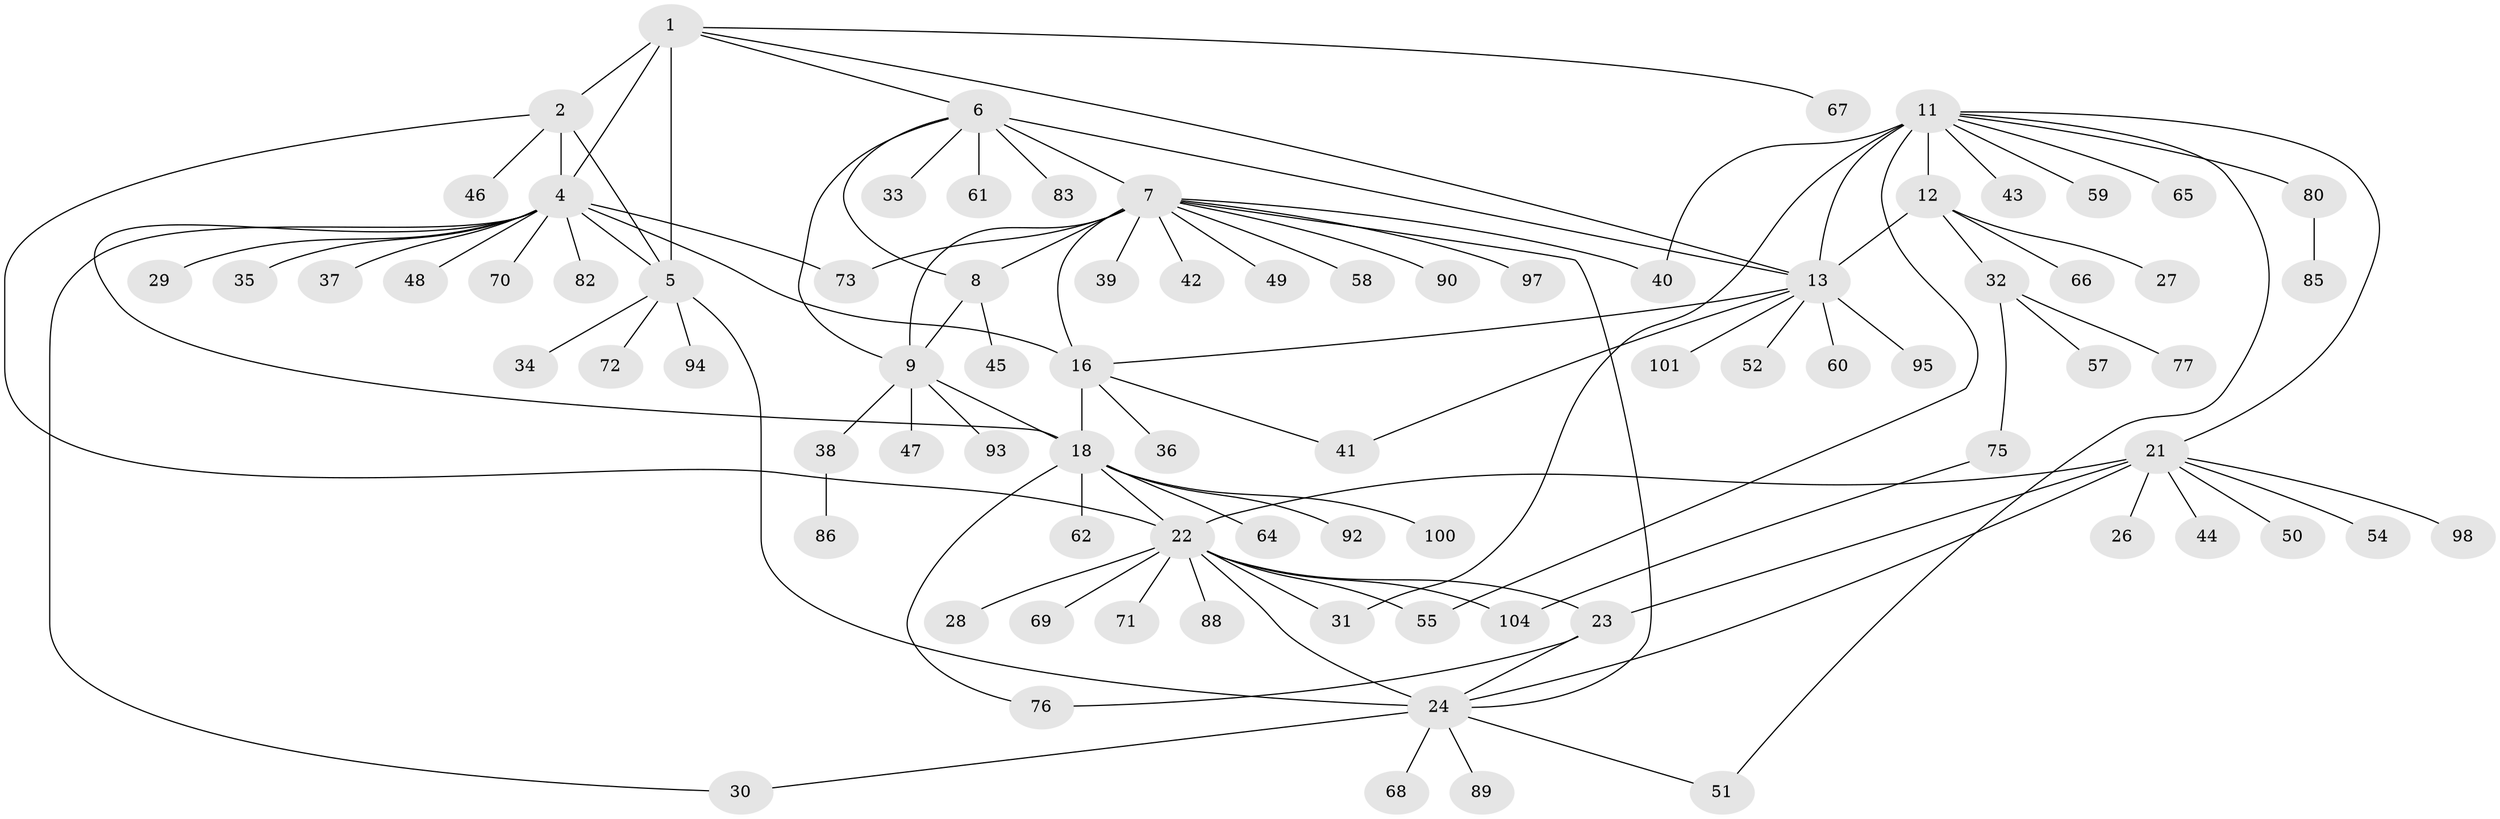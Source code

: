 // original degree distribution, {6: 0.04807692307692308, 5: 0.04807692307692308, 10: 0.019230769230769232, 8: 0.028846153846153848, 9: 0.009615384615384616, 4: 0.019230769230769232, 14: 0.009615384615384616, 7: 0.019230769230769232, 12: 0.009615384615384616, 11: 0.038461538461538464, 1: 0.5480769230769231, 2: 0.19230769230769232, 3: 0.009615384615384616}
// Generated by graph-tools (version 1.1) at 2025/42/03/06/25 10:42:14]
// undirected, 82 vertices, 109 edges
graph export_dot {
graph [start="1"]
  node [color=gray90,style=filled];
  1 [super="+3"];
  2;
  4 [super="+20"];
  5 [super="+99"];
  6;
  7 [super="+10"];
  8 [super="+53"];
  9 [super="+91"];
  11 [super="+15"];
  12;
  13 [super="+14"];
  16 [super="+17"];
  18 [super="+19"];
  21 [super="+74"];
  22 [super="+25"];
  23;
  24 [super="+102"];
  26;
  27;
  28;
  29;
  30;
  31 [super="+63"];
  32 [super="+78"];
  33;
  34;
  35;
  36;
  37;
  38;
  39;
  40;
  41;
  42;
  43;
  44;
  45;
  46;
  47 [super="+81"];
  48 [super="+79"];
  49;
  50;
  51;
  52 [super="+56"];
  54;
  55;
  57;
  58;
  59;
  60;
  61;
  62 [super="+96"];
  64 [super="+87"];
  65;
  66;
  67;
  68;
  69;
  70 [super="+84"];
  71;
  72;
  73;
  75;
  76;
  77;
  80 [super="+103"];
  82;
  83;
  85;
  86;
  88;
  89;
  90;
  92;
  93;
  94;
  95;
  97;
  98;
  100;
  101;
  104;
  1 -- 2 [weight=2];
  1 -- 4 [weight=2];
  1 -- 5 [weight=2];
  1 -- 6;
  1 -- 13;
  1 -- 67;
  2 -- 4;
  2 -- 5;
  2 -- 46;
  2 -- 22;
  4 -- 5;
  4 -- 29;
  4 -- 30;
  4 -- 37;
  4 -- 70;
  4 -- 73;
  4 -- 16 [weight=2];
  4 -- 18 [weight=2];
  4 -- 48;
  4 -- 82;
  4 -- 35;
  5 -- 34;
  5 -- 72;
  5 -- 94;
  5 -- 24;
  6 -- 7 [weight=2];
  6 -- 8;
  6 -- 9;
  6 -- 33;
  6 -- 61;
  6 -- 83;
  6 -- 13;
  7 -- 8 [weight=2];
  7 -- 9 [weight=2];
  7 -- 97;
  7 -- 58;
  7 -- 39;
  7 -- 40;
  7 -- 73;
  7 -- 42;
  7 -- 16;
  7 -- 49;
  7 -- 24;
  7 -- 90;
  8 -- 9;
  8 -- 45;
  9 -- 38;
  9 -- 47;
  9 -- 93;
  9 -- 18;
  11 -- 12 [weight=2];
  11 -- 13 [weight=4];
  11 -- 51;
  11 -- 65;
  11 -- 40;
  11 -- 43;
  11 -- 80;
  11 -- 21;
  11 -- 55;
  11 -- 59;
  11 -- 31;
  12 -- 13 [weight=2];
  12 -- 27;
  12 -- 32;
  12 -- 66;
  13 -- 16;
  13 -- 41;
  13 -- 52;
  13 -- 60;
  13 -- 101;
  13 -- 95;
  16 -- 18 [weight=4];
  16 -- 41;
  16 -- 36;
  18 -- 64;
  18 -- 100;
  18 -- 76;
  18 -- 22;
  18 -- 92;
  18 -- 62;
  21 -- 22 [weight=2];
  21 -- 23;
  21 -- 24;
  21 -- 26;
  21 -- 44;
  21 -- 50;
  21 -- 54;
  21 -- 98;
  22 -- 23 [weight=2];
  22 -- 24 [weight=2];
  22 -- 28;
  22 -- 69;
  22 -- 71;
  22 -- 104;
  22 -- 55;
  22 -- 88;
  22 -- 31;
  23 -- 24;
  23 -- 76;
  24 -- 30;
  24 -- 51;
  24 -- 68;
  24 -- 89;
  32 -- 57;
  32 -- 75;
  32 -- 77;
  38 -- 86;
  75 -- 104;
  80 -- 85;
}
